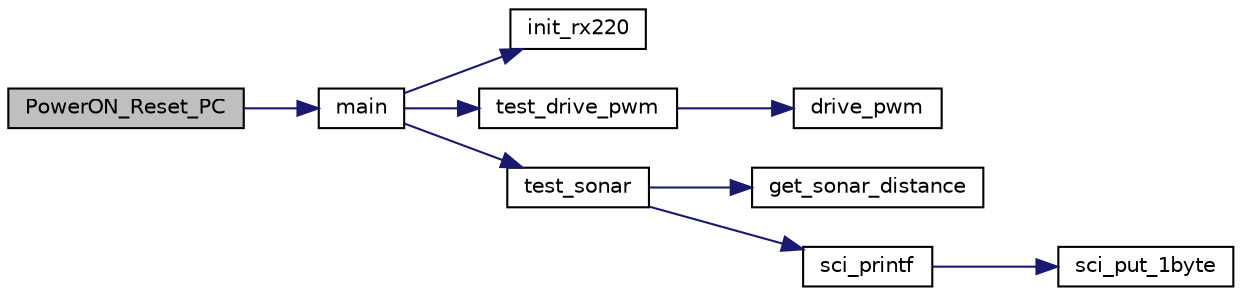 digraph "PowerON_Reset_PC"
{
 // LATEX_PDF_SIZE
  edge [fontname="Helvetica",fontsize="10",labelfontname="Helvetica",labelfontsize="10"];
  node [fontname="Helvetica",fontsize="10",shape=record];
  rankdir="LR";
  Node1 [label="PowerON_Reset_PC",height=0.2,width=0.4,color="black", fillcolor="grey75", style="filled", fontcolor="black",tooltip=" "];
  Node1 -> Node2 [color="midnightblue",fontsize="10",style="solid",fontname="Helvetica"];
  Node2 [label="main",height=0.2,width=0.4,color="black", fillcolor="white", style="filled",URL="$resetprg_8c.html#a6288eba0f8e8ad3ab1544ad731eb7667",tooltip=" "];
  Node2 -> Node3 [color="midnightblue",fontsize="10",style="solid",fontname="Helvetica"];
  Node3 [label="init_rx220",height=0.2,width=0.4,color="black", fillcolor="white", style="filled",URL="$init__rx220_8c.html#ad67fc799d22f03b36e464c59af4a92fd",tooltip=" "];
  Node2 -> Node4 [color="midnightblue",fontsize="10",style="solid",fontname="Helvetica"];
  Node4 [label="test_drive_pwm",height=0.2,width=0.4,color="black", fillcolor="white", style="filled",URL="$test__function_8c.html#a61b27eda1673047f6d9c5c9e226771c7",tooltip=" "];
  Node4 -> Node5 [color="midnightblue",fontsize="10",style="solid",fontname="Helvetica"];
  Node5 [label="drive_pwm",height=0.2,width=0.4,color="black", fillcolor="white", style="filled",URL="$pwm__drive_8c.html#a819463d53a9fc0a7cb3664d5876078ea",tooltip="選択したPWM駆動用ポートで、Dutyを指定してPWM駆動を実施"];
  Node2 -> Node6 [color="midnightblue",fontsize="10",style="solid",fontname="Helvetica"];
  Node6 [label="test_sonar",height=0.2,width=0.4,color="black", fillcolor="white", style="filled",URL="$test__function_8c.html#ab2ceb0b6a03114d50eaba2f4a6780191",tooltip=" "];
  Node6 -> Node7 [color="midnightblue",fontsize="10",style="solid",fontname="Helvetica"];
  Node7 [label="get_sonar_distance",height=0.2,width=0.4,color="black", fillcolor="white", style="filled",URL="$sonar_8c.html#a79d59d143a65fbc3f3a3a1ebf7690919",tooltip="超音波センサを指定して、その超音波センサで測定した距離を取得"];
  Node6 -> Node8 [color="midnightblue",fontsize="10",style="solid",fontname="Helvetica"];
  Node8 [label="sci_printf",height=0.2,width=0.4,color="black", fillcolor="white", style="filled",URL="$sci_8c.html#a3bc09dd94f78f69af9bfdc6f1d63b38e",tooltip="文字列の送信処理"];
  Node8 -> Node9 [color="midnightblue",fontsize="10",style="solid",fontname="Helvetica"];
  Node9 [label="sci_put_1byte",height=0.2,width=0.4,color="black", fillcolor="white", style="filled",URL="$sci_8c.html#afde8ee429bc56d01adf33adaf34d8ec0",tooltip="1byteの送信処理"];
}
